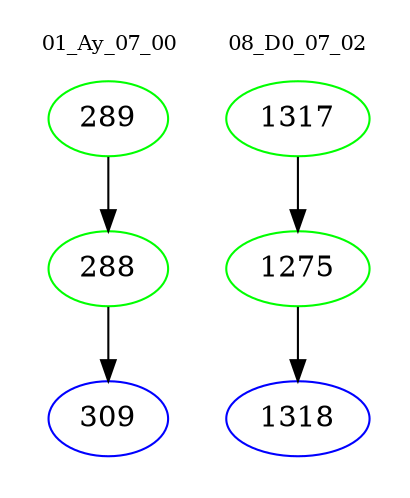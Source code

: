 digraph{
subgraph cluster_0 {
color = white
label = "01_Ay_07_00";
fontsize=10;
T0_289 [label="289", color="green"]
T0_289 -> T0_288 [color="black"]
T0_288 [label="288", color="green"]
T0_288 -> T0_309 [color="black"]
T0_309 [label="309", color="blue"]
}
subgraph cluster_1 {
color = white
label = "08_D0_07_02";
fontsize=10;
T1_1317 [label="1317", color="green"]
T1_1317 -> T1_1275 [color="black"]
T1_1275 [label="1275", color="green"]
T1_1275 -> T1_1318 [color="black"]
T1_1318 [label="1318", color="blue"]
}
}
